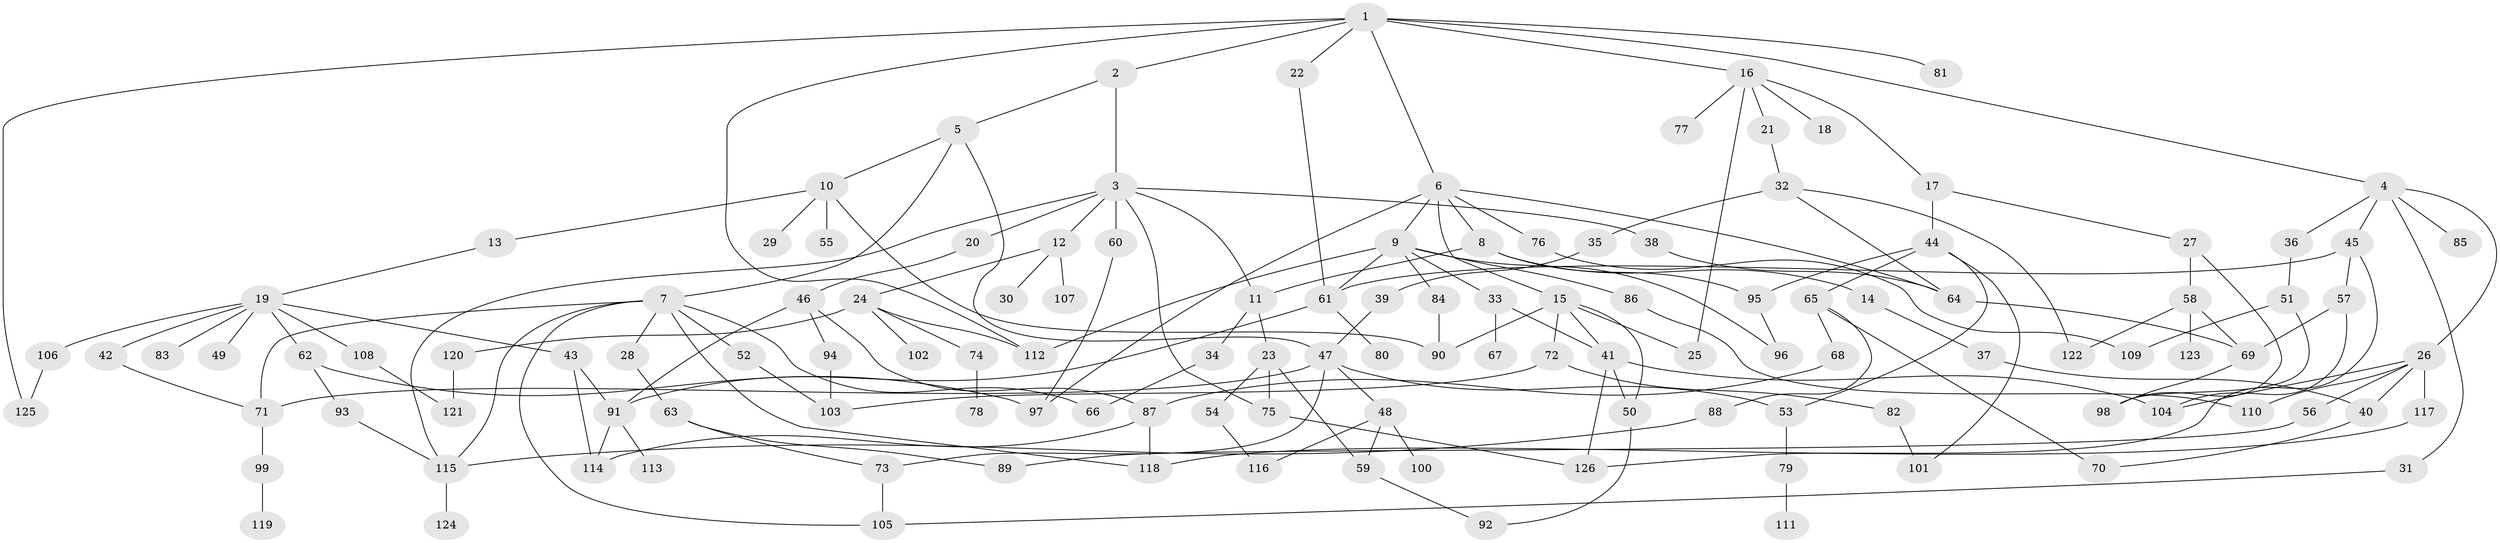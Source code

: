 // Generated by graph-tools (version 1.1) at 2025/25/03/09/25 03:25:26]
// undirected, 126 vertices, 182 edges
graph export_dot {
graph [start="1"]
  node [color=gray90,style=filled];
  1;
  2;
  3;
  4;
  5;
  6;
  7;
  8;
  9;
  10;
  11;
  12;
  13;
  14;
  15;
  16;
  17;
  18;
  19;
  20;
  21;
  22;
  23;
  24;
  25;
  26;
  27;
  28;
  29;
  30;
  31;
  32;
  33;
  34;
  35;
  36;
  37;
  38;
  39;
  40;
  41;
  42;
  43;
  44;
  45;
  46;
  47;
  48;
  49;
  50;
  51;
  52;
  53;
  54;
  55;
  56;
  57;
  58;
  59;
  60;
  61;
  62;
  63;
  64;
  65;
  66;
  67;
  68;
  69;
  70;
  71;
  72;
  73;
  74;
  75;
  76;
  77;
  78;
  79;
  80;
  81;
  82;
  83;
  84;
  85;
  86;
  87;
  88;
  89;
  90;
  91;
  92;
  93;
  94;
  95;
  96;
  97;
  98;
  99;
  100;
  101;
  102;
  103;
  104;
  105;
  106;
  107;
  108;
  109;
  110;
  111;
  112;
  113;
  114;
  115;
  116;
  117;
  118;
  119;
  120;
  121;
  122;
  123;
  124;
  125;
  126;
  1 -- 2;
  1 -- 4;
  1 -- 6;
  1 -- 16;
  1 -- 22;
  1 -- 81;
  1 -- 125;
  1 -- 112;
  2 -- 3;
  2 -- 5;
  3 -- 12;
  3 -- 20;
  3 -- 38;
  3 -- 60;
  3 -- 75;
  3 -- 11;
  3 -- 115;
  4 -- 26;
  4 -- 31;
  4 -- 36;
  4 -- 45;
  4 -- 85;
  5 -- 7;
  5 -- 10;
  5 -- 47;
  6 -- 8;
  6 -- 9;
  6 -- 15;
  6 -- 76;
  6 -- 64;
  6 -- 97;
  7 -- 28;
  7 -- 52;
  7 -- 66;
  7 -- 71;
  7 -- 105;
  7 -- 115;
  7 -- 118;
  8 -- 11;
  8 -- 14;
  8 -- 95;
  9 -- 33;
  9 -- 84;
  9 -- 86;
  9 -- 112;
  9 -- 96;
  9 -- 61;
  10 -- 13;
  10 -- 29;
  10 -- 55;
  10 -- 90;
  11 -- 23;
  11 -- 34;
  12 -- 24;
  12 -- 30;
  12 -- 107;
  13 -- 19;
  14 -- 37;
  15 -- 72;
  15 -- 90;
  15 -- 25;
  15 -- 50;
  15 -- 41;
  16 -- 17;
  16 -- 18;
  16 -- 21;
  16 -- 25;
  16 -- 77;
  17 -- 27;
  17 -- 44;
  19 -- 42;
  19 -- 43;
  19 -- 49;
  19 -- 62;
  19 -- 83;
  19 -- 106;
  19 -- 108;
  20 -- 46;
  21 -- 32;
  22 -- 61;
  23 -- 54;
  23 -- 75;
  23 -- 59;
  24 -- 74;
  24 -- 102;
  24 -- 112;
  24 -- 120;
  26 -- 56;
  26 -- 110;
  26 -- 117;
  26 -- 40;
  26 -- 104;
  27 -- 58;
  27 -- 98;
  28 -- 63;
  31 -- 105;
  32 -- 35;
  32 -- 64;
  32 -- 122;
  33 -- 41;
  33 -- 67;
  34 -- 66;
  35 -- 39;
  36 -- 51;
  37 -- 40;
  38 -- 64;
  39 -- 47;
  40 -- 70;
  41 -- 50;
  41 -- 126;
  41 -- 104;
  42 -- 71;
  43 -- 91;
  43 -- 114;
  44 -- 65;
  44 -- 95;
  44 -- 53;
  44 -- 101;
  45 -- 57;
  45 -- 61;
  45 -- 126;
  46 -- 87;
  46 -- 91;
  46 -- 94;
  47 -- 48;
  47 -- 53;
  47 -- 73;
  47 -- 71;
  48 -- 59;
  48 -- 100;
  48 -- 116;
  50 -- 92;
  51 -- 98;
  51 -- 109;
  52 -- 103;
  53 -- 79;
  54 -- 116;
  56 -- 89;
  57 -- 104;
  57 -- 69;
  58 -- 123;
  58 -- 122;
  58 -- 69;
  59 -- 92;
  60 -- 97;
  61 -- 80;
  61 -- 91;
  62 -- 93;
  62 -- 97;
  63 -- 89;
  63 -- 73;
  64 -- 69;
  65 -- 68;
  65 -- 70;
  65 -- 88;
  68 -- 87;
  69 -- 98;
  71 -- 99;
  72 -- 82;
  72 -- 103;
  73 -- 105;
  74 -- 78;
  75 -- 126;
  76 -- 109;
  79 -- 111;
  82 -- 101;
  84 -- 90;
  86 -- 110;
  87 -- 114;
  87 -- 118;
  88 -- 115;
  91 -- 113;
  91 -- 114;
  93 -- 115;
  94 -- 103;
  95 -- 96;
  99 -- 119;
  106 -- 125;
  108 -- 121;
  115 -- 124;
  117 -- 118;
  120 -- 121;
}
